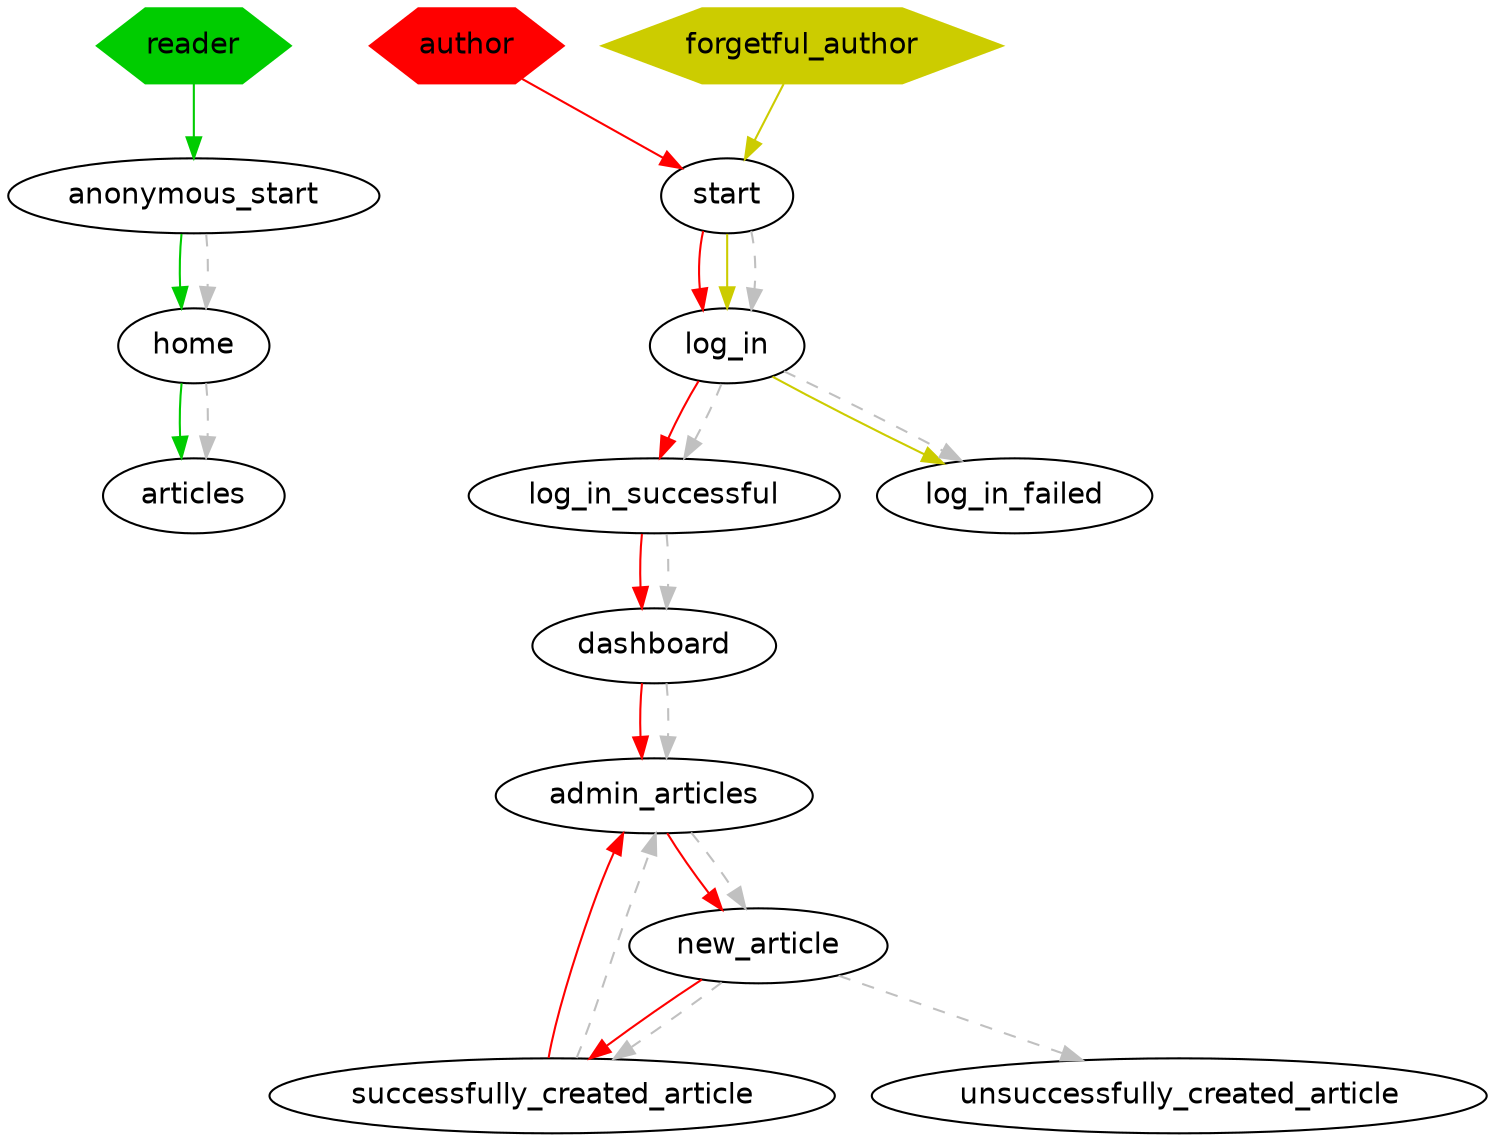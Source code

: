 digraph G {
  graph [center=true rankdir=TB]
  node  [fontname=Helvetica]
  { node [shape=hexagon style=filled color="#00cc00"]
    reader
  }
  { node [shape=hexagon style=filled color="#ff0000"]
    author
  }
  { node [shape=hexagon style=filled color="#cccc00"]
    forgetful_author
  }
  { edge [color="#ff0000"]
    author -> start -> log_in -> log_in_successful -> dashboard -> admin_articles -> new_article -> successfully_created_article -> admin_articles
  }
  { edge [color="#00cc00"]
    reader -> anonymous_start -> home -> articles
  }
  { edge [color="#cccc00"]
    forgetful_author -> start -> log_in -> log_in_failed
  }
  { edge [style=dashed color=grey]
    start -> log_in
      log_in -> {log_in_successful, log_in_failed} 
    log_in_successful-> dashboard -> admin_articles -> new_article 
      new_article -> {successfully_created_article, unsuccessfully_created_article } 
    successfully_created_article -> admin_articles 
  }
  { edge [style=dashed color=grey]
    anonymous_start -> home -> articles
  }
}
